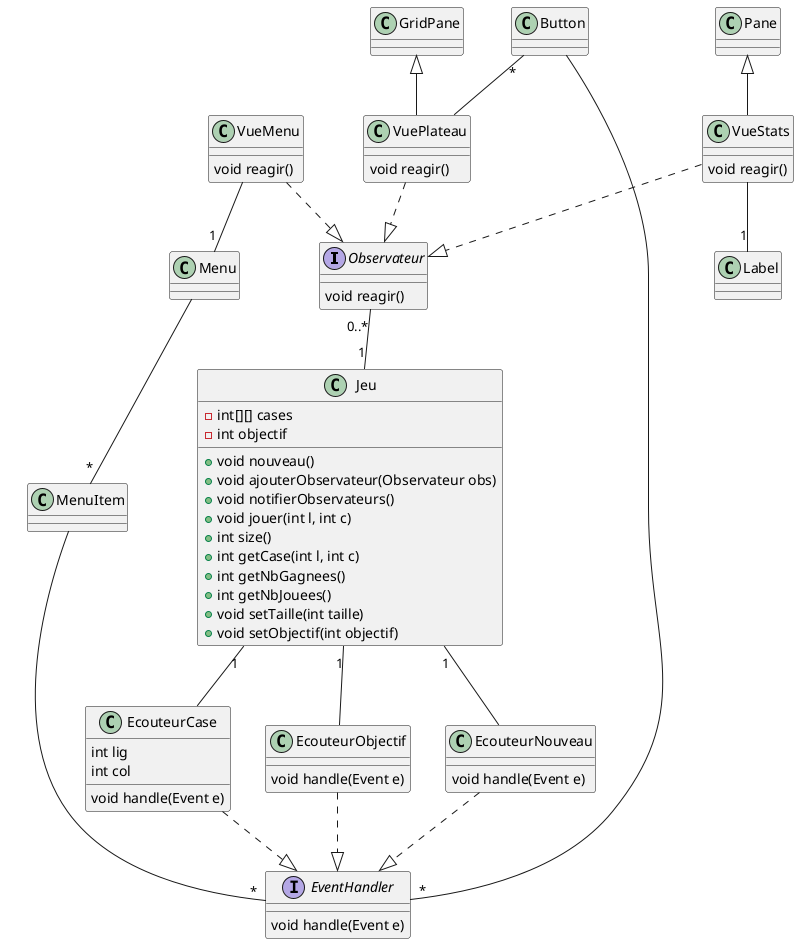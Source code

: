 @startuml

interface Observateur {
    void reagir()
}

class Pane
class GridPane
class VueStats extends Pane {
    void reagir()
}
class VueMenu {
    void reagir()
}
class VuePlateau extends GridPane{
    void reagir()
}
class EcouteurCase {
    int lig
    int col
    void handle(Event e)
}
class EcouteurObjectif {
    void handle(Event e)
}
class EcouteurNouveau {
    void handle(Event e)
}
class Label
class Menu
class MenuItem
class Button
interface EventHandler {
    void handle(Event e)
}

class Jeu {
    - int[][] cases
    - int objectif
    + void nouveau()
    + void ajouterObservateur(Observateur obs)
    + void notifierObservateurs()
    + void jouer(int l, int c)
    + int size()
    + int getCase(int l, int c)
    + int getNbGagnees()
    + int getNbJouees()
    + void setTaille(int taille)
    + void setObjectif(int objectif)
}

VueStats ..|> Observateur
VueMenu ..|> Observateur
VuePlateau ..|> Observateur
VueStats -- "1" Label
VueMenu -- "1" Menu
Menu -- "*" MenuItem
Observateur "0..*" -- "1" Jeu
MenuItem -- "*" EventHandler
Button "*" -- VuePlateau
Button -- "*" EventHandler
Jeu "1" -- EcouteurCase
Jeu "1" -- EcouteurObjectif
Jeu "1" -- EcouteurNouveau
EcouteurCase ..|> EventHandler
EcouteurObjectif ..|> EventHandler
EcouteurNouveau ..|> EventHandler

@enduml